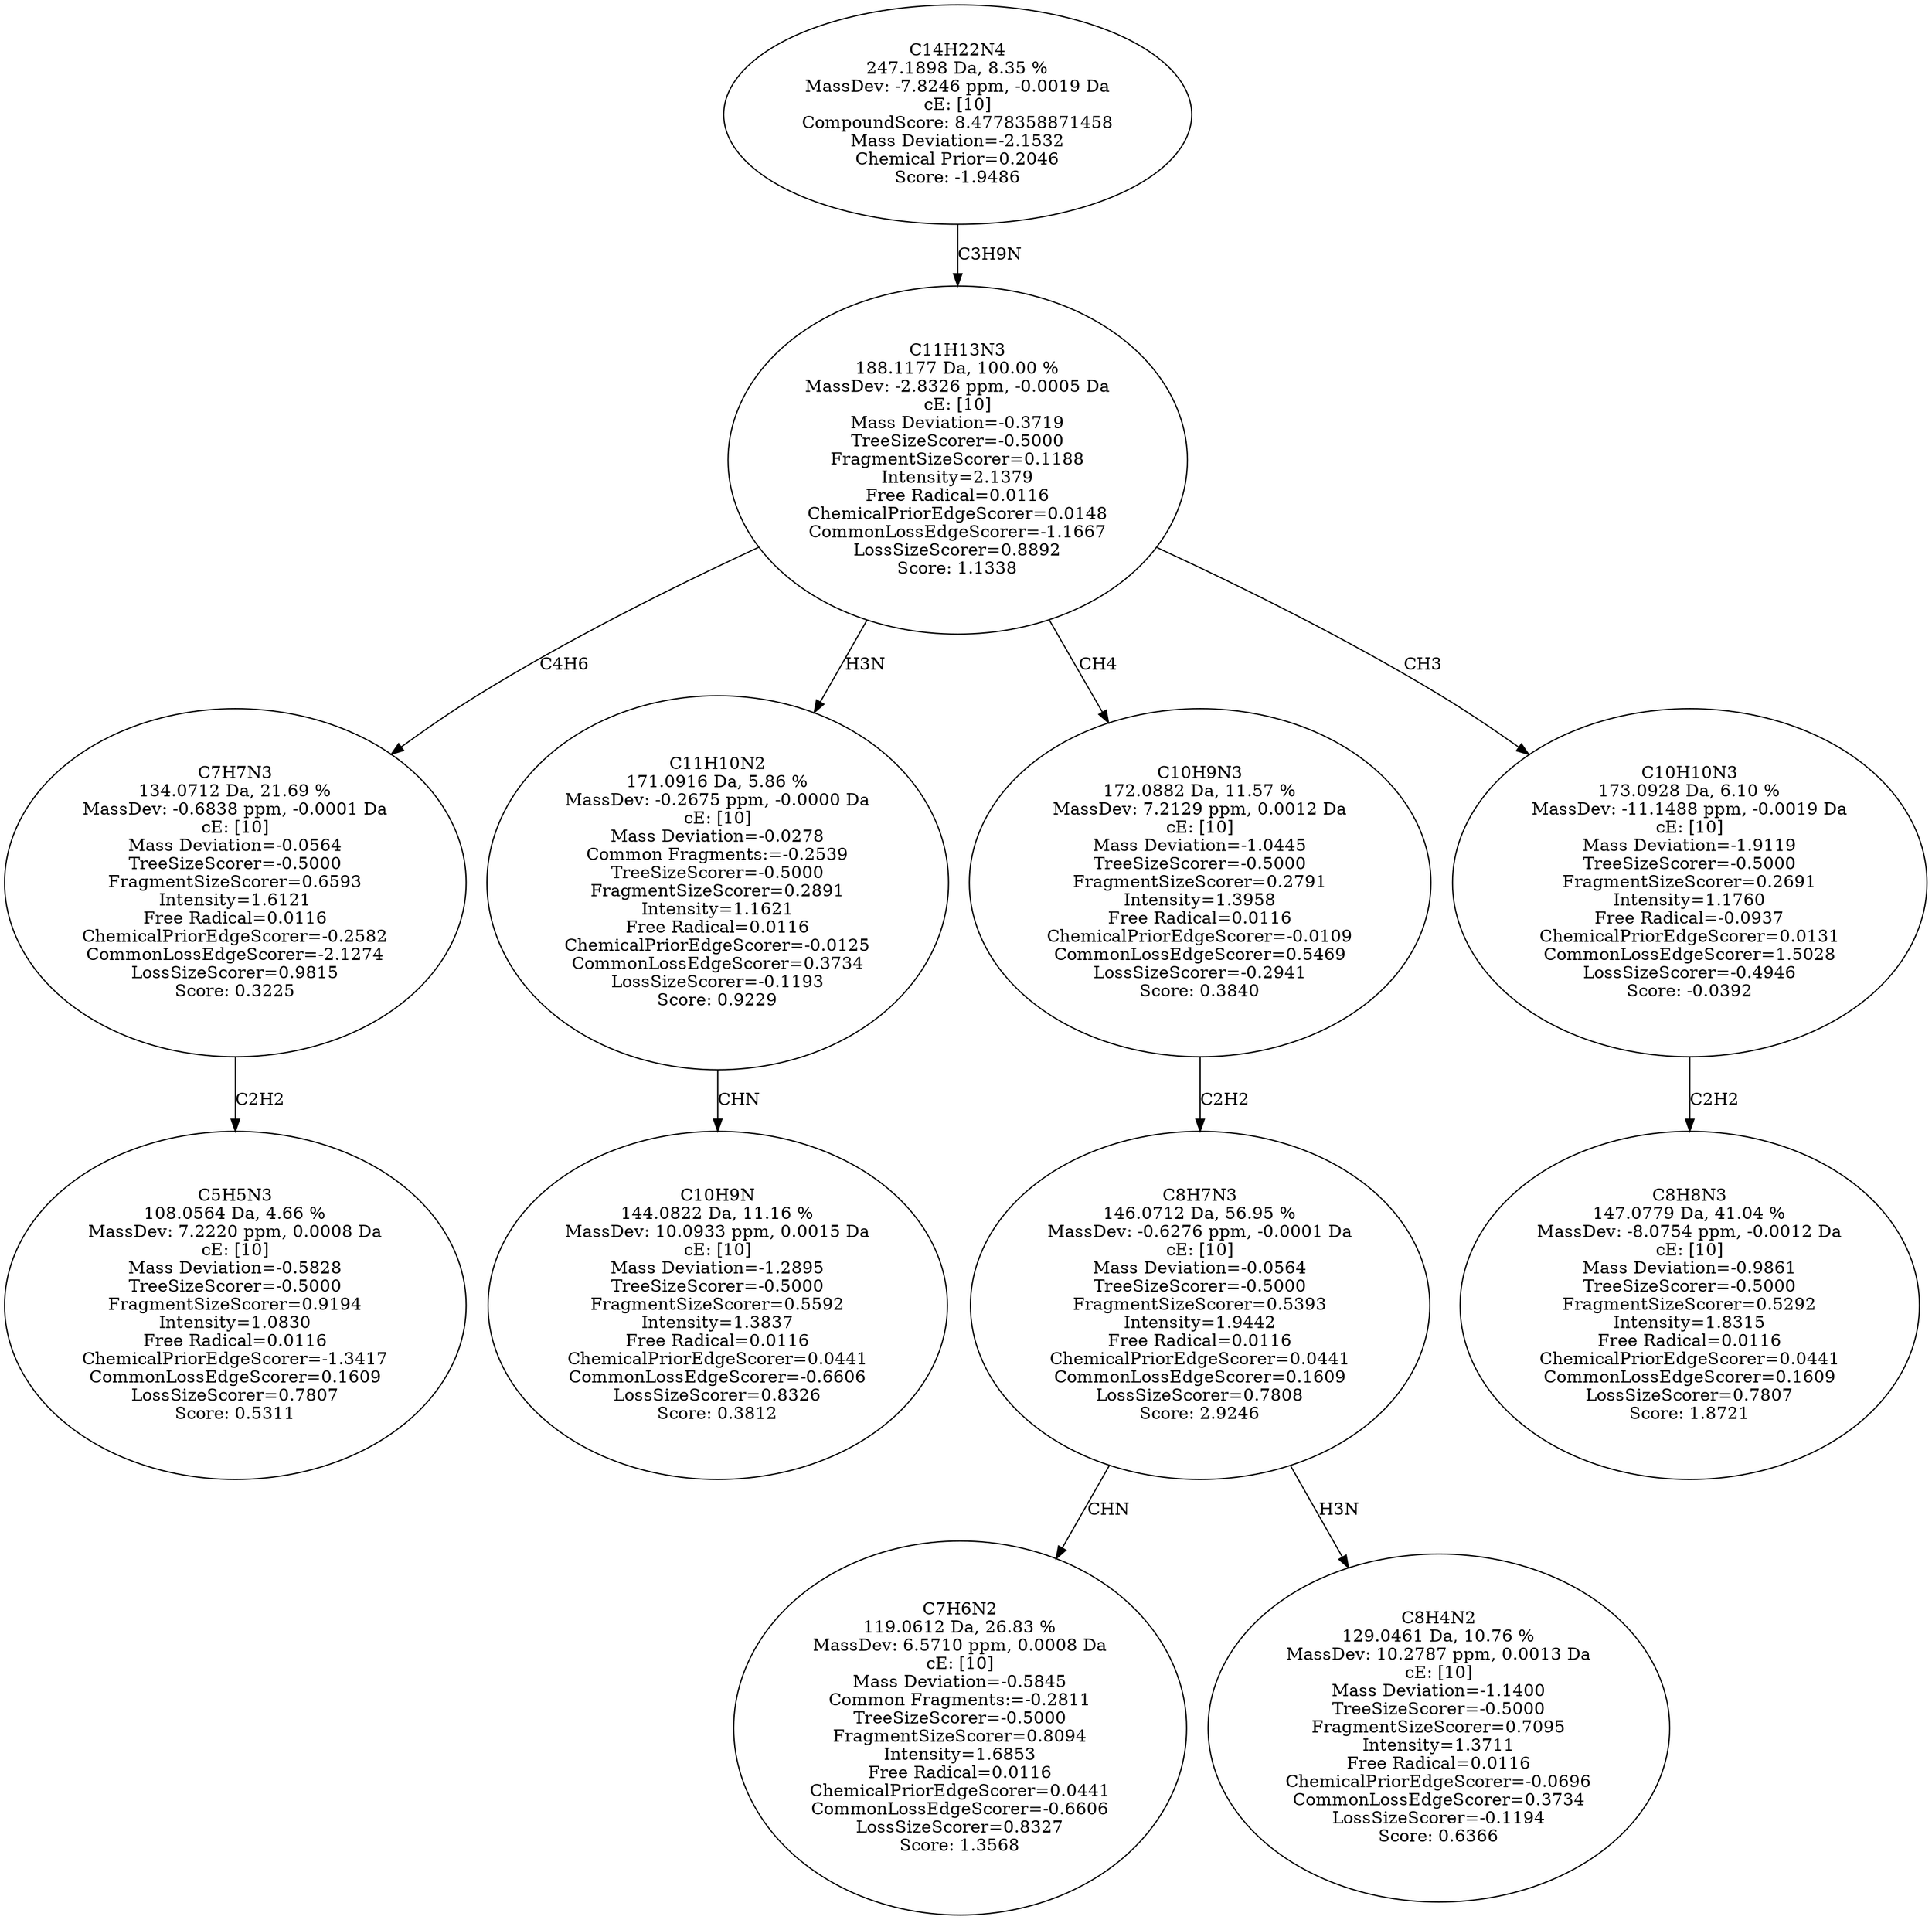 strict digraph {
v1 [label="C5H5N3\n108.0564 Da, 4.66 %\nMassDev: 7.2220 ppm, 0.0008 Da\ncE: [10]\nMass Deviation=-0.5828\nTreeSizeScorer=-0.5000\nFragmentSizeScorer=0.9194\nIntensity=1.0830\nFree Radical=0.0116\nChemicalPriorEdgeScorer=-1.3417\nCommonLossEdgeScorer=0.1609\nLossSizeScorer=0.7807\nScore: 0.5311"];
v2 [label="C7H7N3\n134.0712 Da, 21.69 %\nMassDev: -0.6838 ppm, -0.0001 Da\ncE: [10]\nMass Deviation=-0.0564\nTreeSizeScorer=-0.5000\nFragmentSizeScorer=0.6593\nIntensity=1.6121\nFree Radical=0.0116\nChemicalPriorEdgeScorer=-0.2582\nCommonLossEdgeScorer=-2.1274\nLossSizeScorer=0.9815\nScore: 0.3225"];
v3 [label="C10H9N\n144.0822 Da, 11.16 %\nMassDev: 10.0933 ppm, 0.0015 Da\ncE: [10]\nMass Deviation=-1.2895\nTreeSizeScorer=-0.5000\nFragmentSizeScorer=0.5592\nIntensity=1.3837\nFree Radical=0.0116\nChemicalPriorEdgeScorer=0.0441\nCommonLossEdgeScorer=-0.6606\nLossSizeScorer=0.8326\nScore: 0.3812"];
v4 [label="C11H10N2\n171.0916 Da, 5.86 %\nMassDev: -0.2675 ppm, -0.0000 Da\ncE: [10]\nMass Deviation=-0.0278\nCommon Fragments:=-0.2539\nTreeSizeScorer=-0.5000\nFragmentSizeScorer=0.2891\nIntensity=1.1621\nFree Radical=0.0116\nChemicalPriorEdgeScorer=-0.0125\nCommonLossEdgeScorer=0.3734\nLossSizeScorer=-0.1193\nScore: 0.9229"];
v5 [label="C7H6N2\n119.0612 Da, 26.83 %\nMassDev: 6.5710 ppm, 0.0008 Da\ncE: [10]\nMass Deviation=-0.5845\nCommon Fragments:=-0.2811\nTreeSizeScorer=-0.5000\nFragmentSizeScorer=0.8094\nIntensity=1.6853\nFree Radical=0.0116\nChemicalPriorEdgeScorer=0.0441\nCommonLossEdgeScorer=-0.6606\nLossSizeScorer=0.8327\nScore: 1.3568"];
v6 [label="C8H4N2\n129.0461 Da, 10.76 %\nMassDev: 10.2787 ppm, 0.0013 Da\ncE: [10]\nMass Deviation=-1.1400\nTreeSizeScorer=-0.5000\nFragmentSizeScorer=0.7095\nIntensity=1.3711\nFree Radical=0.0116\nChemicalPriorEdgeScorer=-0.0696\nCommonLossEdgeScorer=0.3734\nLossSizeScorer=-0.1194\nScore: 0.6366"];
v7 [label="C8H7N3\n146.0712 Da, 56.95 %\nMassDev: -0.6276 ppm, -0.0001 Da\ncE: [10]\nMass Deviation=-0.0564\nTreeSizeScorer=-0.5000\nFragmentSizeScorer=0.5393\nIntensity=1.9442\nFree Radical=0.0116\nChemicalPriorEdgeScorer=0.0441\nCommonLossEdgeScorer=0.1609\nLossSizeScorer=0.7808\nScore: 2.9246"];
v8 [label="C10H9N3\n172.0882 Da, 11.57 %\nMassDev: 7.2129 ppm, 0.0012 Da\ncE: [10]\nMass Deviation=-1.0445\nTreeSizeScorer=-0.5000\nFragmentSizeScorer=0.2791\nIntensity=1.3958\nFree Radical=0.0116\nChemicalPriorEdgeScorer=-0.0109\nCommonLossEdgeScorer=0.5469\nLossSizeScorer=-0.2941\nScore: 0.3840"];
v9 [label="C8H8N3\n147.0779 Da, 41.04 %\nMassDev: -8.0754 ppm, -0.0012 Da\ncE: [10]\nMass Deviation=-0.9861\nTreeSizeScorer=-0.5000\nFragmentSizeScorer=0.5292\nIntensity=1.8315\nFree Radical=0.0116\nChemicalPriorEdgeScorer=0.0441\nCommonLossEdgeScorer=0.1609\nLossSizeScorer=0.7807\nScore: 1.8721"];
v10 [label="C10H10N3\n173.0928 Da, 6.10 %\nMassDev: -11.1488 ppm, -0.0019 Da\ncE: [10]\nMass Deviation=-1.9119\nTreeSizeScorer=-0.5000\nFragmentSizeScorer=0.2691\nIntensity=1.1760\nFree Radical=-0.0937\nChemicalPriorEdgeScorer=0.0131\nCommonLossEdgeScorer=1.5028\nLossSizeScorer=-0.4946\nScore: -0.0392"];
v11 [label="C11H13N3\n188.1177 Da, 100.00 %\nMassDev: -2.8326 ppm, -0.0005 Da\ncE: [10]\nMass Deviation=-0.3719\nTreeSizeScorer=-0.5000\nFragmentSizeScorer=0.1188\nIntensity=2.1379\nFree Radical=0.0116\nChemicalPriorEdgeScorer=0.0148\nCommonLossEdgeScorer=-1.1667\nLossSizeScorer=0.8892\nScore: 1.1338"];
v12 [label="C14H22N4\n247.1898 Da, 8.35 %\nMassDev: -7.8246 ppm, -0.0019 Da\ncE: [10]\nCompoundScore: 8.4778358871458\nMass Deviation=-2.1532\nChemical Prior=0.2046\nScore: -1.9486"];
v2 -> v1 [label="C2H2"];
v11 -> v2 [label="C4H6"];
v4 -> v3 [label="CHN"];
v11 -> v4 [label="H3N"];
v7 -> v5 [label="CHN"];
v7 -> v6 [label="H3N"];
v8 -> v7 [label="C2H2"];
v11 -> v8 [label="CH4"];
v10 -> v9 [label="C2H2"];
v11 -> v10 [label="CH3"];
v12 -> v11 [label="C3H9N"];
}